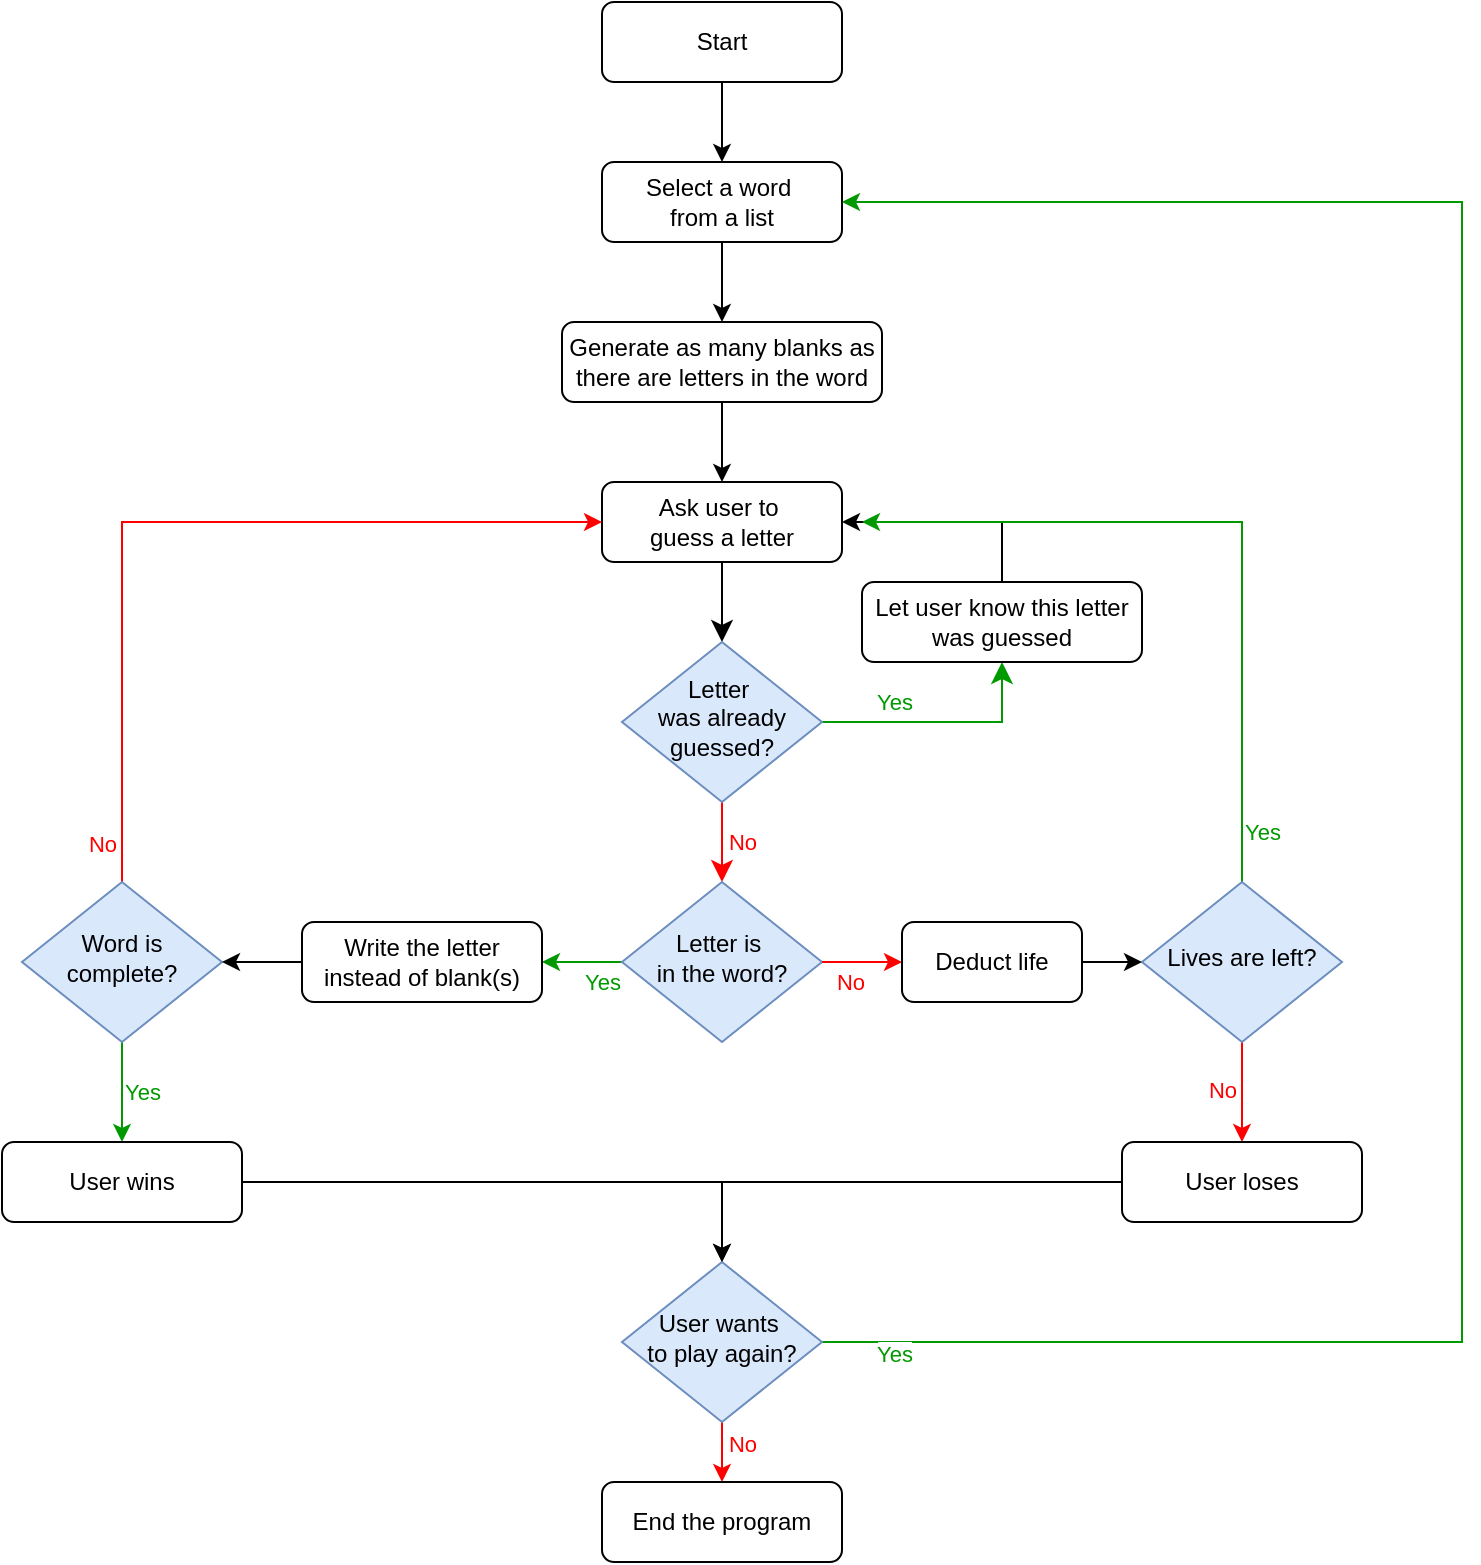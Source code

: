 <mxfile version="26.0.16">
  <diagram id="C5RBs43oDa-KdzZeNtuy" name="Page-1">
    <mxGraphModel dx="1781" dy="727" grid="1" gridSize="10" guides="1" tooltips="1" connect="1" arrows="1" fold="1" page="1" pageScale="1" pageWidth="827" pageHeight="1169" math="0" shadow="0">
      <root>
        <mxCell id="WIyWlLk6GJQsqaUBKTNV-0" />
        <mxCell id="WIyWlLk6GJQsqaUBKTNV-1" parent="WIyWlLk6GJQsqaUBKTNV-0" />
        <mxCell id="WIyWlLk6GJQsqaUBKTNV-2" value="" style="rounded=0;html=1;jettySize=auto;orthogonalLoop=1;fontSize=11;endArrow=classic;endFill=1;endSize=8;strokeWidth=1;shadow=0;labelBackgroundColor=none;edgeStyle=orthogonalEdgeStyle;" parent="WIyWlLk6GJQsqaUBKTNV-1" source="WIyWlLk6GJQsqaUBKTNV-3" target="WIyWlLk6GJQsqaUBKTNV-6" edge="1">
          <mxGeometry relative="1" as="geometry" />
        </mxCell>
        <mxCell id="WIyWlLk6GJQsqaUBKTNV-3" value="Ask user to&amp;nbsp;&lt;div&gt;guess a letter&lt;/div&gt;" style="rounded=1;whiteSpace=wrap;html=1;fontSize=12;glass=0;strokeWidth=1;shadow=0;" parent="WIyWlLk6GJQsqaUBKTNV-1" vertex="1">
          <mxGeometry x="250" y="260" width="120" height="40" as="geometry" />
        </mxCell>
        <mxCell id="WIyWlLk6GJQsqaUBKTNV-4" value="&lt;font style=&quot;color: rgb(255, 0, 0);&quot;&gt;No&lt;/font&gt;" style="rounded=0;html=1;jettySize=auto;orthogonalLoop=1;fontSize=11;endArrow=classic;endFill=1;endSize=8;strokeWidth=1;shadow=0;labelBackgroundColor=none;edgeStyle=orthogonalEdgeStyle;fillColor=#e51400;strokeColor=#FF0000;" parent="WIyWlLk6GJQsqaUBKTNV-1" source="WIyWlLk6GJQsqaUBKTNV-6" target="WIyWlLk6GJQsqaUBKTNV-10" edge="1">
          <mxGeometry y="10" relative="1" as="geometry">
            <mxPoint as="offset" />
          </mxGeometry>
        </mxCell>
        <mxCell id="WIyWlLk6GJQsqaUBKTNV-5" value="&lt;font style=&quot;color: rgb(0, 153, 0);&quot;&gt;Yes&lt;/font&gt;" style="edgeStyle=orthogonalEdgeStyle;rounded=0;html=1;jettySize=auto;orthogonalLoop=1;fontSize=11;endArrow=classic;endFill=1;endSize=8;strokeWidth=1;shadow=0;labelBackgroundColor=none;entryX=0.5;entryY=1;entryDx=0;entryDy=0;exitX=1;exitY=0.5;exitDx=0;exitDy=0;strokeColor=#009900;" parent="WIyWlLk6GJQsqaUBKTNV-1" source="WIyWlLk6GJQsqaUBKTNV-6" target="WIyWlLk6GJQsqaUBKTNV-7" edge="1">
          <mxGeometry x="-0.4" y="10" relative="1" as="geometry">
            <mxPoint as="offset" />
          </mxGeometry>
        </mxCell>
        <mxCell id="WIyWlLk6GJQsqaUBKTNV-6" value="Letter&amp;nbsp;&lt;div&gt;was already guessed?&lt;/div&gt;" style="rhombus;whiteSpace=wrap;html=1;shadow=0;fontFamily=Helvetica;fontSize=12;align=center;strokeWidth=1;spacing=6;spacingTop=-4;fillColor=#dae8fc;strokeColor=#6c8ebf;" parent="WIyWlLk6GJQsqaUBKTNV-1" vertex="1">
          <mxGeometry x="260" y="340" width="100" height="80" as="geometry" />
        </mxCell>
        <mxCell id="z8oM6VDqUQcxZHuo3AAJ-40" style="edgeStyle=orthogonalEdgeStyle;rounded=0;orthogonalLoop=1;jettySize=auto;html=1;exitX=0.5;exitY=0;exitDx=0;exitDy=0;entryX=1;entryY=0.5;entryDx=0;entryDy=0;" edge="1" parent="WIyWlLk6GJQsqaUBKTNV-1" source="WIyWlLk6GJQsqaUBKTNV-7" target="WIyWlLk6GJQsqaUBKTNV-3">
          <mxGeometry relative="1" as="geometry" />
        </mxCell>
        <mxCell id="WIyWlLk6GJQsqaUBKTNV-7" value="Let user know this letter was guessed" style="rounded=1;whiteSpace=wrap;html=1;fontSize=12;glass=0;strokeWidth=1;shadow=0;" parent="WIyWlLk6GJQsqaUBKTNV-1" vertex="1">
          <mxGeometry x="380" y="310" width="140" height="40" as="geometry" />
        </mxCell>
        <mxCell id="z8oM6VDqUQcxZHuo3AAJ-11" style="edgeStyle=orthogonalEdgeStyle;rounded=0;orthogonalLoop=1;jettySize=auto;html=1;exitX=0;exitY=0.5;exitDx=0;exitDy=0;strokeColor=#009900;entryX=1;entryY=0.5;entryDx=0;entryDy=0;" edge="1" parent="WIyWlLk6GJQsqaUBKTNV-1" source="WIyWlLk6GJQsqaUBKTNV-10" target="z8oM6VDqUQcxZHuo3AAJ-26">
          <mxGeometry relative="1" as="geometry">
            <mxPoint x="310" y="580" as="targetPoint" />
          </mxGeometry>
        </mxCell>
        <mxCell id="z8oM6VDqUQcxZHuo3AAJ-13" value="&lt;font style=&quot;color: rgb(0, 153, 0);&quot;&gt;Yes&lt;/font&gt;" style="edgeLabel;html=1;align=center;verticalAlign=middle;resizable=0;points=[];" vertex="1" connectable="0" parent="z8oM6VDqUQcxZHuo3AAJ-11">
          <mxGeometry x="-0.05" y="-1" relative="1" as="geometry">
            <mxPoint x="9" y="11" as="offset" />
          </mxGeometry>
        </mxCell>
        <mxCell id="WIyWlLk6GJQsqaUBKTNV-10" value="Letter is&amp;nbsp;&lt;div&gt;in the word?&lt;/div&gt;" style="rhombus;whiteSpace=wrap;html=1;shadow=0;fontFamily=Helvetica;fontSize=12;align=center;strokeWidth=1;spacing=6;spacingTop=-4;fillColor=#dae8fc;strokeColor=#6c8ebf;" parent="WIyWlLk6GJQsqaUBKTNV-1" vertex="1">
          <mxGeometry x="260" y="460" width="100" height="80" as="geometry" />
        </mxCell>
        <mxCell id="z8oM6VDqUQcxZHuo3AAJ-2" style="edgeStyle=orthogonalEdgeStyle;rounded=0;orthogonalLoop=1;jettySize=auto;html=1;exitX=0.5;exitY=0;exitDx=0;exitDy=0;strokeColor=#009900;" edge="1" parent="WIyWlLk6GJQsqaUBKTNV-1" source="z8oM6VDqUQcxZHuo3AAJ-0">
          <mxGeometry relative="1" as="geometry">
            <mxPoint x="380" y="280" as="targetPoint" />
            <Array as="points">
              <mxPoint x="570" y="280" />
            </Array>
          </mxGeometry>
        </mxCell>
        <mxCell id="z8oM6VDqUQcxZHuo3AAJ-17" value="&lt;font style=&quot;color: rgb(0, 153, 0);&quot;&gt;Yes&lt;/font&gt;" style="edgeLabel;html=1;align=center;verticalAlign=middle;resizable=0;points=[];" vertex="1" connectable="0" parent="z8oM6VDqUQcxZHuo3AAJ-2">
          <mxGeometry x="-0.769" y="1" relative="1" as="geometry">
            <mxPoint x="11" y="17" as="offset" />
          </mxGeometry>
        </mxCell>
        <mxCell id="z8oM6VDqUQcxZHuo3AAJ-4" style="edgeStyle=orthogonalEdgeStyle;rounded=0;orthogonalLoop=1;jettySize=auto;html=1;exitX=0.5;exitY=1;exitDx=0;exitDy=0;entryX=0.5;entryY=0;entryDx=0;entryDy=0;fillColor=#e51400;strokeColor=#FF0000;" edge="1" parent="WIyWlLk6GJQsqaUBKTNV-1" source="z8oM6VDqUQcxZHuo3AAJ-0" target="z8oM6VDqUQcxZHuo3AAJ-33">
          <mxGeometry relative="1" as="geometry">
            <mxPoint x="580" y="545" as="targetPoint" />
          </mxGeometry>
        </mxCell>
        <mxCell id="z8oM6VDqUQcxZHuo3AAJ-16" value="&lt;font style=&quot;color: rgb(255, 0, 0);&quot;&gt;No&lt;/font&gt;" style="edgeLabel;html=1;align=center;verticalAlign=middle;resizable=0;points=[];" vertex="1" connectable="0" parent="z8oM6VDqUQcxZHuo3AAJ-4">
          <mxGeometry x="-0.25" y="1" relative="1" as="geometry">
            <mxPoint x="-11" y="5" as="offset" />
          </mxGeometry>
        </mxCell>
        <mxCell id="z8oM6VDqUQcxZHuo3AAJ-0" value="Lives are left?" style="rhombus;whiteSpace=wrap;html=1;shadow=0;fontFamily=Helvetica;fontSize=12;align=center;strokeWidth=1;spacing=6;spacingTop=-4;fillColor=#dae8fc;strokeColor=#6c8ebf;" vertex="1" parent="WIyWlLk6GJQsqaUBKTNV-1">
          <mxGeometry x="520" y="460" width="100" height="80" as="geometry" />
        </mxCell>
        <mxCell id="z8oM6VDqUQcxZHuo3AAJ-8" style="edgeStyle=orthogonalEdgeStyle;rounded=0;orthogonalLoop=1;jettySize=auto;html=1;exitX=0.5;exitY=0;exitDx=0;exitDy=0;entryX=0;entryY=0.5;entryDx=0;entryDy=0;fillColor=#e51400;strokeColor=#FF0000;" edge="1" parent="WIyWlLk6GJQsqaUBKTNV-1" source="z8oM6VDqUQcxZHuo3AAJ-7" target="WIyWlLk6GJQsqaUBKTNV-3">
          <mxGeometry relative="1" as="geometry">
            <mxPoint y="360" as="sourcePoint" />
            <mxPoint x="210" y="140" as="targetPoint" />
            <Array as="points">
              <mxPoint x="10" y="280" />
            </Array>
          </mxGeometry>
        </mxCell>
        <mxCell id="z8oM6VDqUQcxZHuo3AAJ-15" value="&lt;font style=&quot;color: rgb(255, 0, 0);&quot;&gt;No&lt;/font&gt;" style="edgeLabel;html=1;align=center;verticalAlign=middle;resizable=0;points=[];" vertex="1" connectable="0" parent="z8oM6VDqUQcxZHuo3AAJ-8">
          <mxGeometry x="-0.902" y="-3" relative="1" as="geometry">
            <mxPoint x="-13" y="1" as="offset" />
          </mxGeometry>
        </mxCell>
        <mxCell id="z8oM6VDqUQcxZHuo3AAJ-10" style="edgeStyle=orthogonalEdgeStyle;rounded=0;orthogonalLoop=1;jettySize=auto;html=1;exitX=0.5;exitY=1;exitDx=0;exitDy=0;entryX=0.5;entryY=0;entryDx=0;entryDy=0;strokeColor=#009900;" edge="1" parent="WIyWlLk6GJQsqaUBKTNV-1" source="z8oM6VDqUQcxZHuo3AAJ-7" target="z8oM6VDqUQcxZHuo3AAJ-9">
          <mxGeometry relative="1" as="geometry" />
        </mxCell>
        <mxCell id="z8oM6VDqUQcxZHuo3AAJ-14" value="&lt;font style=&quot;color: rgb(0, 153, 0);&quot;&gt;Yes&lt;/font&gt;" style="edgeLabel;html=1;align=center;verticalAlign=middle;resizable=0;points=[];fontColor=#00FF00;" vertex="1" connectable="0" parent="z8oM6VDqUQcxZHuo3AAJ-10">
          <mxGeometry y="3" relative="1" as="geometry">
            <mxPoint x="7" as="offset" />
          </mxGeometry>
        </mxCell>
        <mxCell id="z8oM6VDqUQcxZHuo3AAJ-7" value="Word is complete?" style="rhombus;whiteSpace=wrap;html=1;shadow=0;fontFamily=Helvetica;fontSize=12;align=center;strokeWidth=1;spacing=6;spacingTop=-4;fillColor=#dae8fc;strokeColor=#6c8ebf;" vertex="1" parent="WIyWlLk6GJQsqaUBKTNV-1">
          <mxGeometry x="-40" y="460" width="100" height="80" as="geometry" />
        </mxCell>
        <mxCell id="z8oM6VDqUQcxZHuo3AAJ-31" style="edgeStyle=orthogonalEdgeStyle;rounded=0;orthogonalLoop=1;jettySize=auto;html=1;exitX=1;exitY=0.5;exitDx=0;exitDy=0;entryX=0.5;entryY=0;entryDx=0;entryDy=0;" edge="1" parent="WIyWlLk6GJQsqaUBKTNV-1" source="z8oM6VDqUQcxZHuo3AAJ-9" target="z8oM6VDqUQcxZHuo3AAJ-30">
          <mxGeometry relative="1" as="geometry" />
        </mxCell>
        <mxCell id="z8oM6VDqUQcxZHuo3AAJ-9" value="User wins" style="rounded=1;whiteSpace=wrap;html=1;fontSize=12;glass=0;strokeWidth=1;shadow=0;" vertex="1" parent="WIyWlLk6GJQsqaUBKTNV-1">
          <mxGeometry x="-50" y="590" width="120" height="40" as="geometry" />
        </mxCell>
        <mxCell id="z8oM6VDqUQcxZHuo3AAJ-23" style="edgeStyle=orthogonalEdgeStyle;rounded=0;orthogonalLoop=1;jettySize=auto;html=1;exitX=0.5;exitY=1;exitDx=0;exitDy=0;entryX=0.5;entryY=0;entryDx=0;entryDy=0;" edge="1" parent="WIyWlLk6GJQsqaUBKTNV-1" source="z8oM6VDqUQcxZHuo3AAJ-18" target="z8oM6VDqUQcxZHuo3AAJ-20">
          <mxGeometry relative="1" as="geometry" />
        </mxCell>
        <mxCell id="z8oM6VDqUQcxZHuo3AAJ-18" value="Start" style="rounded=1;whiteSpace=wrap;html=1;fontSize=12;glass=0;strokeWidth=1;shadow=0;" vertex="1" parent="WIyWlLk6GJQsqaUBKTNV-1">
          <mxGeometry x="250" y="20" width="120" height="40" as="geometry" />
        </mxCell>
        <mxCell id="z8oM6VDqUQcxZHuo3AAJ-24" style="edgeStyle=orthogonalEdgeStyle;rounded=0;orthogonalLoop=1;jettySize=auto;html=1;exitX=0.5;exitY=1;exitDx=0;exitDy=0;entryX=0.5;entryY=0;entryDx=0;entryDy=0;" edge="1" parent="WIyWlLk6GJQsqaUBKTNV-1" source="z8oM6VDqUQcxZHuo3AAJ-20" target="z8oM6VDqUQcxZHuo3AAJ-21">
          <mxGeometry relative="1" as="geometry" />
        </mxCell>
        <mxCell id="z8oM6VDqUQcxZHuo3AAJ-20" value="Select a word&amp;nbsp;&lt;div&gt;from a list&lt;/div&gt;" style="rounded=1;whiteSpace=wrap;html=1;fontSize=12;glass=0;strokeWidth=1;shadow=0;" vertex="1" parent="WIyWlLk6GJQsqaUBKTNV-1">
          <mxGeometry x="250" y="100" width="120" height="40" as="geometry" />
        </mxCell>
        <mxCell id="z8oM6VDqUQcxZHuo3AAJ-25" style="edgeStyle=orthogonalEdgeStyle;rounded=0;orthogonalLoop=1;jettySize=auto;html=1;exitX=0.5;exitY=1;exitDx=0;exitDy=0;entryX=0.5;entryY=0;entryDx=0;entryDy=0;" edge="1" parent="WIyWlLk6GJQsqaUBKTNV-1" source="z8oM6VDqUQcxZHuo3AAJ-21" target="WIyWlLk6GJQsqaUBKTNV-3">
          <mxGeometry relative="1" as="geometry" />
        </mxCell>
        <mxCell id="z8oM6VDqUQcxZHuo3AAJ-21" value="Generate as many blanks as there are letters in the word" style="rounded=1;whiteSpace=wrap;html=1;fontSize=12;glass=0;strokeWidth=1;shadow=0;" vertex="1" parent="WIyWlLk6GJQsqaUBKTNV-1">
          <mxGeometry x="230" y="180" width="160" height="40" as="geometry" />
        </mxCell>
        <mxCell id="z8oM6VDqUQcxZHuo3AAJ-28" style="edgeStyle=orthogonalEdgeStyle;rounded=0;orthogonalLoop=1;jettySize=auto;html=1;exitX=0;exitY=0.5;exitDx=0;exitDy=0;entryX=1;entryY=0.5;entryDx=0;entryDy=0;" edge="1" parent="WIyWlLk6GJQsqaUBKTNV-1" source="z8oM6VDqUQcxZHuo3AAJ-26" target="z8oM6VDqUQcxZHuo3AAJ-7">
          <mxGeometry relative="1" as="geometry" />
        </mxCell>
        <mxCell id="z8oM6VDqUQcxZHuo3AAJ-26" value="Write the letter instead of blank(s)" style="rounded=1;whiteSpace=wrap;html=1;fontSize=12;glass=0;strokeWidth=1;shadow=0;" vertex="1" parent="WIyWlLk6GJQsqaUBKTNV-1">
          <mxGeometry x="100" y="480" width="120" height="40" as="geometry" />
        </mxCell>
        <mxCell id="z8oM6VDqUQcxZHuo3AAJ-35" style="edgeStyle=orthogonalEdgeStyle;rounded=0;orthogonalLoop=1;jettySize=auto;html=1;exitX=1;exitY=0.5;exitDx=0;exitDy=0;entryX=1;entryY=0.5;entryDx=0;entryDy=0;fontColor=#009900;strokeColor=#009900;" edge="1" parent="WIyWlLk6GJQsqaUBKTNV-1" source="z8oM6VDqUQcxZHuo3AAJ-30" target="z8oM6VDqUQcxZHuo3AAJ-20">
          <mxGeometry relative="1" as="geometry">
            <Array as="points">
              <mxPoint x="680" y="690" />
              <mxPoint x="680" y="120" />
            </Array>
          </mxGeometry>
        </mxCell>
        <mxCell id="z8oM6VDqUQcxZHuo3AAJ-38" value="Yes" style="edgeLabel;html=1;align=center;verticalAlign=middle;resizable=0;points=[];fontColor=#009900;" vertex="1" connectable="0" parent="z8oM6VDqUQcxZHuo3AAJ-35">
          <mxGeometry x="-0.819" y="1" relative="1" as="geometry">
            <mxPoint x="-73" y="7" as="offset" />
          </mxGeometry>
        </mxCell>
        <mxCell id="z8oM6VDqUQcxZHuo3AAJ-37" style="edgeStyle=orthogonalEdgeStyle;rounded=0;orthogonalLoop=1;jettySize=auto;html=1;exitX=0.5;exitY=1;exitDx=0;exitDy=0;entryX=0.5;entryY=0;entryDx=0;entryDy=0;strokeColor=#FF0000;" edge="1" parent="WIyWlLk6GJQsqaUBKTNV-1" source="z8oM6VDqUQcxZHuo3AAJ-30" target="z8oM6VDqUQcxZHuo3AAJ-36">
          <mxGeometry relative="1" as="geometry" />
        </mxCell>
        <mxCell id="z8oM6VDqUQcxZHuo3AAJ-39" value="No" style="edgeLabel;html=1;align=center;verticalAlign=middle;resizable=0;points=[];fontColor=#FF0000;" vertex="1" connectable="0" parent="z8oM6VDqUQcxZHuo3AAJ-37">
          <mxGeometry x="-0.257" y="-2" relative="1" as="geometry">
            <mxPoint x="12" as="offset" />
          </mxGeometry>
        </mxCell>
        <mxCell id="z8oM6VDqUQcxZHuo3AAJ-30" value="User wants&amp;nbsp;&lt;div&gt;to play again?&lt;/div&gt;" style="rhombus;whiteSpace=wrap;html=1;shadow=0;fontFamily=Helvetica;fontSize=12;align=center;strokeWidth=1;spacing=6;spacingTop=-4;fillColor=#dae8fc;strokeColor=#6c8ebf;" vertex="1" parent="WIyWlLk6GJQsqaUBKTNV-1">
          <mxGeometry x="260" y="650" width="100" height="80" as="geometry" />
        </mxCell>
        <mxCell id="z8oM6VDqUQcxZHuo3AAJ-34" style="edgeStyle=orthogonalEdgeStyle;rounded=0;orthogonalLoop=1;jettySize=auto;html=1;exitX=0;exitY=0.5;exitDx=0;exitDy=0;entryX=0.5;entryY=0;entryDx=0;entryDy=0;" edge="1" parent="WIyWlLk6GJQsqaUBKTNV-1" source="z8oM6VDqUQcxZHuo3AAJ-33" target="z8oM6VDqUQcxZHuo3AAJ-30">
          <mxGeometry relative="1" as="geometry" />
        </mxCell>
        <mxCell id="z8oM6VDqUQcxZHuo3AAJ-33" value="User loses" style="rounded=1;whiteSpace=wrap;html=1;fontSize=12;glass=0;strokeWidth=1;shadow=0;" vertex="1" parent="WIyWlLk6GJQsqaUBKTNV-1">
          <mxGeometry x="510" y="590" width="120" height="40" as="geometry" />
        </mxCell>
        <mxCell id="z8oM6VDqUQcxZHuo3AAJ-36" value="End the program" style="rounded=1;whiteSpace=wrap;html=1;fontSize=12;glass=0;strokeWidth=1;shadow=0;" vertex="1" parent="WIyWlLk6GJQsqaUBKTNV-1">
          <mxGeometry x="250" y="760" width="120" height="40" as="geometry" />
        </mxCell>
        <mxCell id="z8oM6VDqUQcxZHuo3AAJ-42" value="" style="edgeStyle=orthogonalEdgeStyle;rounded=0;orthogonalLoop=1;jettySize=auto;html=1;exitX=1;exitY=0.5;exitDx=0;exitDy=0;entryX=0;entryY=0.5;entryDx=0;entryDy=0;fillColor=#e51400;strokeColor=#FF0000;" edge="1" parent="WIyWlLk6GJQsqaUBKTNV-1" source="WIyWlLk6GJQsqaUBKTNV-10" target="z8oM6VDqUQcxZHuo3AAJ-41">
          <mxGeometry relative="1" as="geometry">
            <mxPoint x="360" y="500" as="sourcePoint" />
            <mxPoint x="530" y="440" as="targetPoint" />
          </mxGeometry>
        </mxCell>
        <mxCell id="z8oM6VDqUQcxZHuo3AAJ-43" value="&lt;font style=&quot;color: rgb(255, 0, 0);&quot;&gt;No&lt;/font&gt;" style="edgeLabel;html=1;align=center;verticalAlign=middle;resizable=0;points=[];" vertex="1" connectable="0" parent="z8oM6VDqUQcxZHuo3AAJ-42">
          <mxGeometry x="-0.317" y="-2" relative="1" as="geometry">
            <mxPoint y="8" as="offset" />
          </mxGeometry>
        </mxCell>
        <mxCell id="z8oM6VDqUQcxZHuo3AAJ-44" style="edgeStyle=orthogonalEdgeStyle;rounded=0;orthogonalLoop=1;jettySize=auto;html=1;exitX=1;exitY=0.5;exitDx=0;exitDy=0;entryX=0;entryY=0.5;entryDx=0;entryDy=0;" edge="1" parent="WIyWlLk6GJQsqaUBKTNV-1" source="z8oM6VDqUQcxZHuo3AAJ-41" target="z8oM6VDqUQcxZHuo3AAJ-0">
          <mxGeometry relative="1" as="geometry" />
        </mxCell>
        <mxCell id="z8oM6VDqUQcxZHuo3AAJ-41" value="Deduct life" style="rounded=1;whiteSpace=wrap;html=1;fontSize=12;glass=0;strokeWidth=1;shadow=0;" vertex="1" parent="WIyWlLk6GJQsqaUBKTNV-1">
          <mxGeometry x="400" y="480" width="90" height="40" as="geometry" />
        </mxCell>
      </root>
    </mxGraphModel>
  </diagram>
</mxfile>
